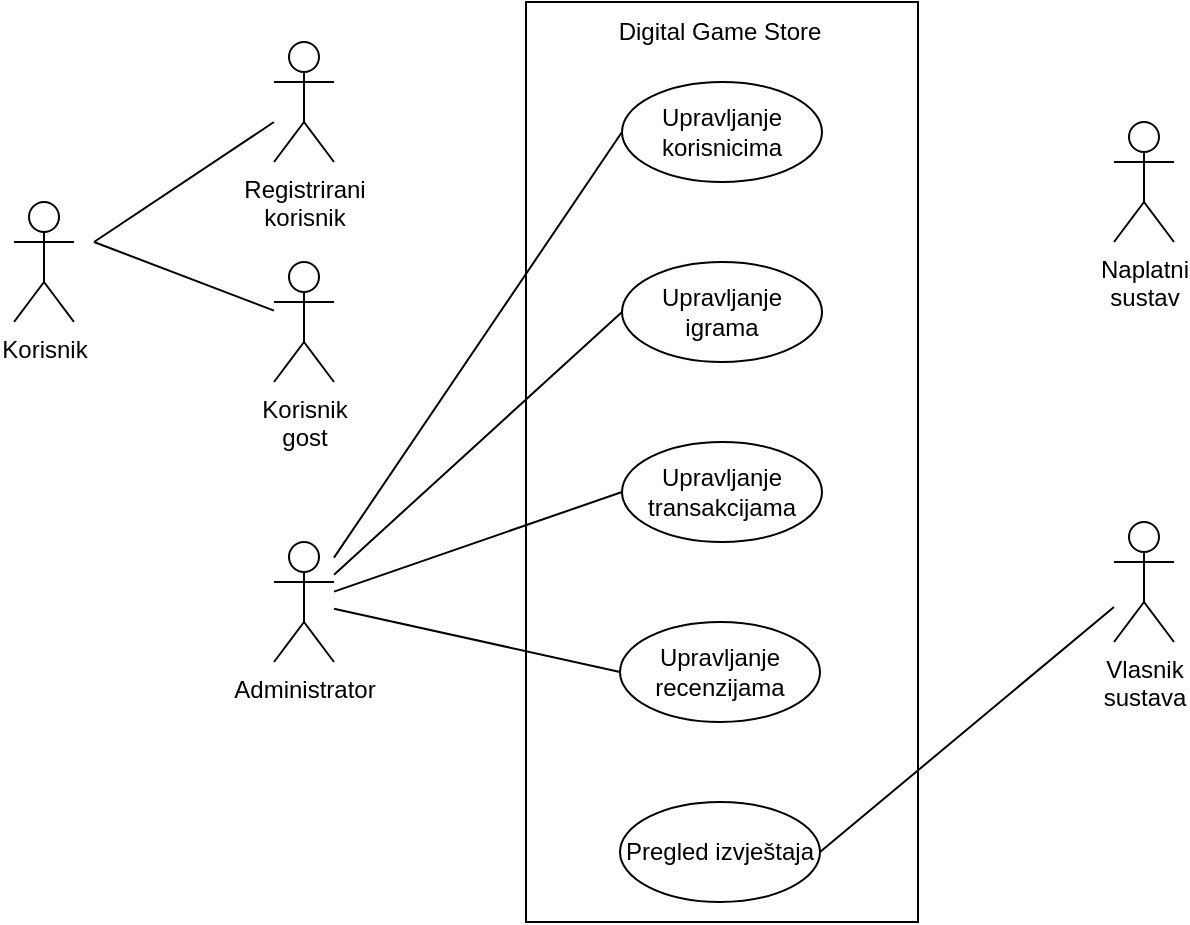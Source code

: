 <mxfile version="21.3.8" type="device">
  <diagram name="Page-1" id="vouiujqwLbQ1SjZ8EXrM">
    <mxGraphModel dx="1050" dy="585" grid="1" gridSize="10" guides="1" tooltips="1" connect="1" arrows="1" fold="1" page="1" pageScale="1" pageWidth="827" pageHeight="1169" math="0" shadow="0">
      <root>
        <mxCell id="0" />
        <mxCell id="1" parent="0" />
        <mxCell id="zjAAmlXx1aQwciowHxv7-1" value="" style="rounded=0;whiteSpace=wrap;html=1;" parent="1" vertex="1">
          <mxGeometry x="316" y="40" width="196" height="460" as="geometry" />
        </mxCell>
        <mxCell id="zjAAmlXx1aQwciowHxv7-2" value="Korisnik" style="shape=umlActor;verticalLabelPosition=bottom;verticalAlign=top;html=1;outlineConnect=0;" parent="1" vertex="1">
          <mxGeometry x="60" y="140" width="30" height="60" as="geometry" />
        </mxCell>
        <mxCell id="zjAAmlXx1aQwciowHxv7-4" value="Administrator" style="shape=umlActor;verticalLabelPosition=bottom;verticalAlign=top;html=1;outlineConnect=0;" parent="1" vertex="1">
          <mxGeometry x="190" y="310" width="30" height="60" as="geometry" />
        </mxCell>
        <mxCell id="zjAAmlXx1aQwciowHxv7-6" value="Naplatni&lt;br&gt;sustav" style="shape=umlActor;verticalLabelPosition=bottom;verticalAlign=top;html=1;outlineConnect=0;" parent="1" vertex="1">
          <mxGeometry x="610" y="100" width="30" height="60" as="geometry" />
        </mxCell>
        <mxCell id="zjAAmlXx1aQwciowHxv7-8" value="Registrirani&lt;br&gt;korisnik&lt;br&gt;" style="shape=umlActor;verticalLabelPosition=bottom;verticalAlign=top;html=1;outlineConnect=0;" parent="1" vertex="1">
          <mxGeometry x="190" y="60" width="30" height="60" as="geometry" />
        </mxCell>
        <mxCell id="zjAAmlXx1aQwciowHxv7-10" value="Korisnik&lt;br&gt;gost" style="shape=umlActor;verticalLabelPosition=bottom;verticalAlign=top;html=1;outlineConnect=0;" parent="1" vertex="1">
          <mxGeometry x="190" y="170" width="30" height="60" as="geometry" />
        </mxCell>
        <mxCell id="zjAAmlXx1aQwciowHxv7-16" value="" style="endArrow=none;html=1;rounded=0;" parent="1" target="zjAAmlXx1aQwciowHxv7-8" edge="1">
          <mxGeometry width="50" height="50" relative="1" as="geometry">
            <mxPoint x="100" y="160" as="sourcePoint" />
            <mxPoint x="500" y="220" as="targetPoint" />
          </mxGeometry>
        </mxCell>
        <mxCell id="zjAAmlXx1aQwciowHxv7-20" value="" style="endArrow=none;html=1;rounded=0;" parent="1" target="zjAAmlXx1aQwciowHxv7-10" edge="1">
          <mxGeometry width="50" height="50" relative="1" as="geometry">
            <mxPoint x="100" y="160" as="sourcePoint" />
            <mxPoint x="500" y="220" as="targetPoint" />
          </mxGeometry>
        </mxCell>
        <mxCell id="zjAAmlXx1aQwciowHxv7-21" value="Digital Game Store" style="text;html=1;strokeColor=none;fillColor=none;align=center;verticalAlign=middle;whiteSpace=wrap;rounded=0;" parent="1" vertex="1">
          <mxGeometry x="316" y="40" width="194" height="30" as="geometry" />
        </mxCell>
        <mxCell id="zjAAmlXx1aQwciowHxv7-44" value="Upravljanje&lt;br&gt;korisnicima" style="ellipse;whiteSpace=wrap;html=1;" parent="1" vertex="1">
          <mxGeometry x="364" y="80" width="100" height="50" as="geometry" />
        </mxCell>
        <mxCell id="zjAAmlXx1aQwciowHxv7-45" value="Upravljanje&lt;br&gt;igrama" style="ellipse;whiteSpace=wrap;html=1;" parent="1" vertex="1">
          <mxGeometry x="364" y="170" width="100" height="50" as="geometry" />
        </mxCell>
        <mxCell id="zjAAmlXx1aQwciowHxv7-46" value="Upravljanje&lt;br&gt;transakcijama" style="ellipse;whiteSpace=wrap;html=1;" parent="1" vertex="1">
          <mxGeometry x="364" y="260" width="100" height="50" as="geometry" />
        </mxCell>
        <mxCell id="zjAAmlXx1aQwciowHxv7-47" value="Upravljanje&lt;br&gt;recenzijama" style="ellipse;whiteSpace=wrap;html=1;" parent="1" vertex="1">
          <mxGeometry x="363" y="350" width="100" height="50" as="geometry" />
        </mxCell>
        <mxCell id="zjAAmlXx1aQwciowHxv7-48" value="" style="endArrow=none;html=1;rounded=0;entryX=0;entryY=0.5;entryDx=0;entryDy=0;" parent="1" source="zjAAmlXx1aQwciowHxv7-4" target="zjAAmlXx1aQwciowHxv7-44" edge="1">
          <mxGeometry width="50" height="50" relative="1" as="geometry">
            <mxPoint x="450" y="270" as="sourcePoint" />
            <mxPoint x="500" y="220" as="targetPoint" />
          </mxGeometry>
        </mxCell>
        <mxCell id="zjAAmlXx1aQwciowHxv7-49" value="" style="endArrow=none;html=1;rounded=0;entryX=0;entryY=0.5;entryDx=0;entryDy=0;" parent="1" source="zjAAmlXx1aQwciowHxv7-4" target="zjAAmlXx1aQwciowHxv7-45" edge="1">
          <mxGeometry width="50" height="50" relative="1" as="geometry">
            <mxPoint x="450" y="270" as="sourcePoint" />
            <mxPoint x="500" y="220" as="targetPoint" />
          </mxGeometry>
        </mxCell>
        <mxCell id="zjAAmlXx1aQwciowHxv7-50" value="" style="endArrow=none;html=1;rounded=0;entryX=0;entryY=0.5;entryDx=0;entryDy=0;" parent="1" source="zjAAmlXx1aQwciowHxv7-4" target="zjAAmlXx1aQwciowHxv7-46" edge="1">
          <mxGeometry width="50" height="50" relative="1" as="geometry">
            <mxPoint x="450" y="270" as="sourcePoint" />
            <mxPoint x="500" y="220" as="targetPoint" />
          </mxGeometry>
        </mxCell>
        <mxCell id="zjAAmlXx1aQwciowHxv7-51" value="" style="endArrow=none;html=1;rounded=0;entryX=0;entryY=0.5;entryDx=0;entryDy=0;" parent="1" source="zjAAmlXx1aQwciowHxv7-4" target="zjAAmlXx1aQwciowHxv7-47" edge="1">
          <mxGeometry width="50" height="50" relative="1" as="geometry">
            <mxPoint x="450" y="270" as="sourcePoint" />
            <mxPoint x="500" y="220" as="targetPoint" />
          </mxGeometry>
        </mxCell>
        <mxCell id="wj-Pp1Gr1GSaa5x9XsHc-1" value="Vlasnik&lt;br&gt;sustava" style="shape=umlActor;verticalLabelPosition=bottom;verticalAlign=top;html=1;outlineConnect=0;" vertex="1" parent="1">
          <mxGeometry x="610" y="300" width="30" height="60" as="geometry" />
        </mxCell>
        <mxCell id="wj-Pp1Gr1GSaa5x9XsHc-3" value="Pregled izvještaja" style="ellipse;whiteSpace=wrap;html=1;" vertex="1" parent="1">
          <mxGeometry x="363" y="440" width="100" height="50" as="geometry" />
        </mxCell>
        <mxCell id="wj-Pp1Gr1GSaa5x9XsHc-4" value="" style="endArrow=none;html=1;rounded=0;exitX=1;exitY=0.5;exitDx=0;exitDy=0;" edge="1" parent="1" source="wj-Pp1Gr1GSaa5x9XsHc-3" target="wj-Pp1Gr1GSaa5x9XsHc-1">
          <mxGeometry width="50" height="50" relative="1" as="geometry">
            <mxPoint x="390" y="330" as="sourcePoint" />
            <mxPoint x="440" y="280" as="targetPoint" />
          </mxGeometry>
        </mxCell>
      </root>
    </mxGraphModel>
  </diagram>
</mxfile>
